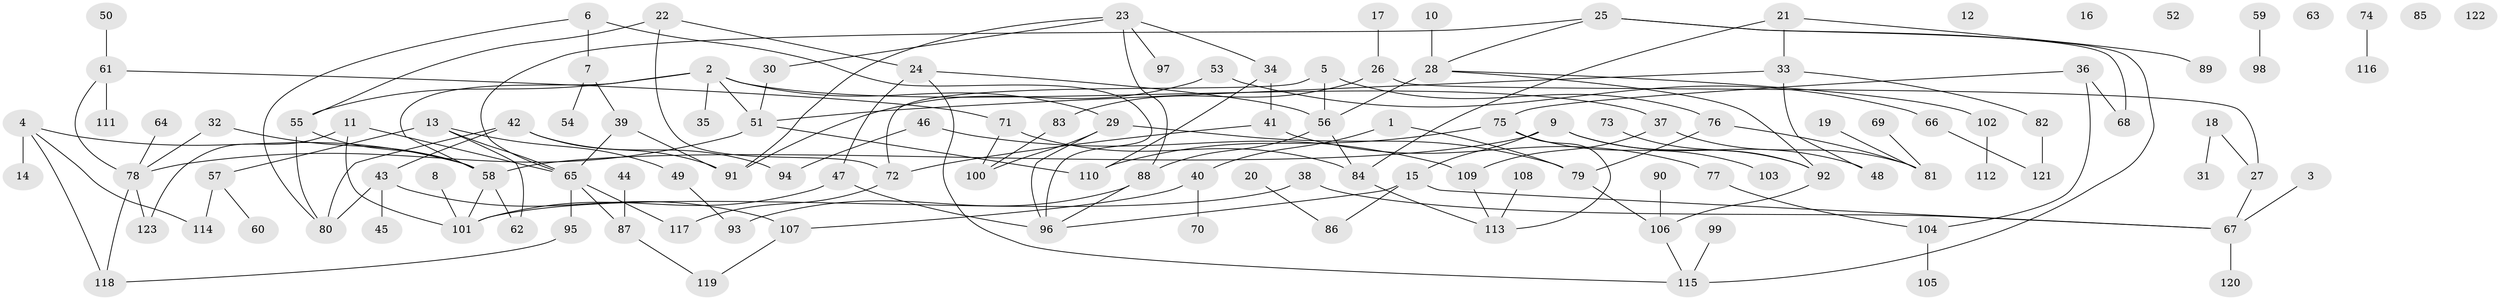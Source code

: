// Generated by graph-tools (version 1.1) at 2025/49/03/09/25 03:49:10]
// undirected, 123 vertices, 157 edges
graph export_dot {
graph [start="1"]
  node [color=gray90,style=filled];
  1;
  2;
  3;
  4;
  5;
  6;
  7;
  8;
  9;
  10;
  11;
  12;
  13;
  14;
  15;
  16;
  17;
  18;
  19;
  20;
  21;
  22;
  23;
  24;
  25;
  26;
  27;
  28;
  29;
  30;
  31;
  32;
  33;
  34;
  35;
  36;
  37;
  38;
  39;
  40;
  41;
  42;
  43;
  44;
  45;
  46;
  47;
  48;
  49;
  50;
  51;
  52;
  53;
  54;
  55;
  56;
  57;
  58;
  59;
  60;
  61;
  62;
  63;
  64;
  65;
  66;
  67;
  68;
  69;
  70;
  71;
  72;
  73;
  74;
  75;
  76;
  77;
  78;
  79;
  80;
  81;
  82;
  83;
  84;
  85;
  86;
  87;
  88;
  89;
  90;
  91;
  92;
  93;
  94;
  95;
  96;
  97;
  98;
  99;
  100;
  101;
  102;
  103;
  104;
  105;
  106;
  107;
  108;
  109;
  110;
  111;
  112;
  113;
  114;
  115;
  116;
  117;
  118;
  119;
  120;
  121;
  122;
  123;
  1 -- 40;
  1 -- 79;
  2 -- 29;
  2 -- 35;
  2 -- 37;
  2 -- 51;
  2 -- 55;
  2 -- 58;
  3 -- 67;
  4 -- 14;
  4 -- 58;
  4 -- 114;
  4 -- 118;
  5 -- 56;
  5 -- 72;
  5 -- 76;
  6 -- 7;
  6 -- 80;
  6 -- 96;
  7 -- 39;
  7 -- 54;
  8 -- 101;
  9 -- 15;
  9 -- 48;
  9 -- 58;
  9 -- 92;
  10 -- 28;
  11 -- 65;
  11 -- 101;
  11 -- 123;
  13 -- 49;
  13 -- 57;
  13 -- 62;
  13 -- 65;
  15 -- 67;
  15 -- 86;
  15 -- 96;
  17 -- 26;
  18 -- 27;
  18 -- 31;
  19 -- 81;
  20 -- 86;
  21 -- 33;
  21 -- 84;
  21 -- 89;
  22 -- 24;
  22 -- 55;
  22 -- 72;
  23 -- 30;
  23 -- 34;
  23 -- 88;
  23 -- 91;
  23 -- 97;
  24 -- 47;
  24 -- 56;
  24 -- 115;
  25 -- 28;
  25 -- 65;
  25 -- 68;
  25 -- 115;
  26 -- 27;
  26 -- 83;
  27 -- 67;
  28 -- 56;
  28 -- 92;
  28 -- 102;
  29 -- 79;
  29 -- 96;
  29 -- 100;
  30 -- 51;
  32 -- 58;
  32 -- 78;
  33 -- 48;
  33 -- 51;
  33 -- 82;
  34 -- 41;
  34 -- 110;
  36 -- 68;
  36 -- 75;
  36 -- 104;
  37 -- 81;
  37 -- 109;
  38 -- 67;
  38 -- 101;
  39 -- 65;
  39 -- 91;
  40 -- 70;
  40 -- 107;
  41 -- 72;
  41 -- 77;
  42 -- 43;
  42 -- 80;
  42 -- 91;
  42 -- 94;
  43 -- 45;
  43 -- 80;
  43 -- 107;
  44 -- 87;
  46 -- 94;
  46 -- 109;
  47 -- 96;
  47 -- 101;
  49 -- 93;
  50 -- 61;
  51 -- 78;
  51 -- 110;
  53 -- 66;
  53 -- 91;
  55 -- 58;
  55 -- 80;
  56 -- 84;
  56 -- 88;
  57 -- 60;
  57 -- 114;
  58 -- 62;
  58 -- 101;
  59 -- 98;
  61 -- 71;
  61 -- 78;
  61 -- 111;
  64 -- 78;
  65 -- 87;
  65 -- 95;
  65 -- 117;
  66 -- 121;
  67 -- 120;
  69 -- 81;
  71 -- 84;
  71 -- 100;
  72 -- 117;
  73 -- 92;
  74 -- 116;
  75 -- 103;
  75 -- 110;
  75 -- 113;
  76 -- 79;
  76 -- 81;
  77 -- 104;
  78 -- 118;
  78 -- 123;
  79 -- 106;
  82 -- 121;
  83 -- 100;
  84 -- 113;
  87 -- 119;
  88 -- 93;
  88 -- 96;
  90 -- 106;
  92 -- 106;
  95 -- 118;
  99 -- 115;
  102 -- 112;
  104 -- 105;
  106 -- 115;
  107 -- 119;
  108 -- 113;
  109 -- 113;
}
